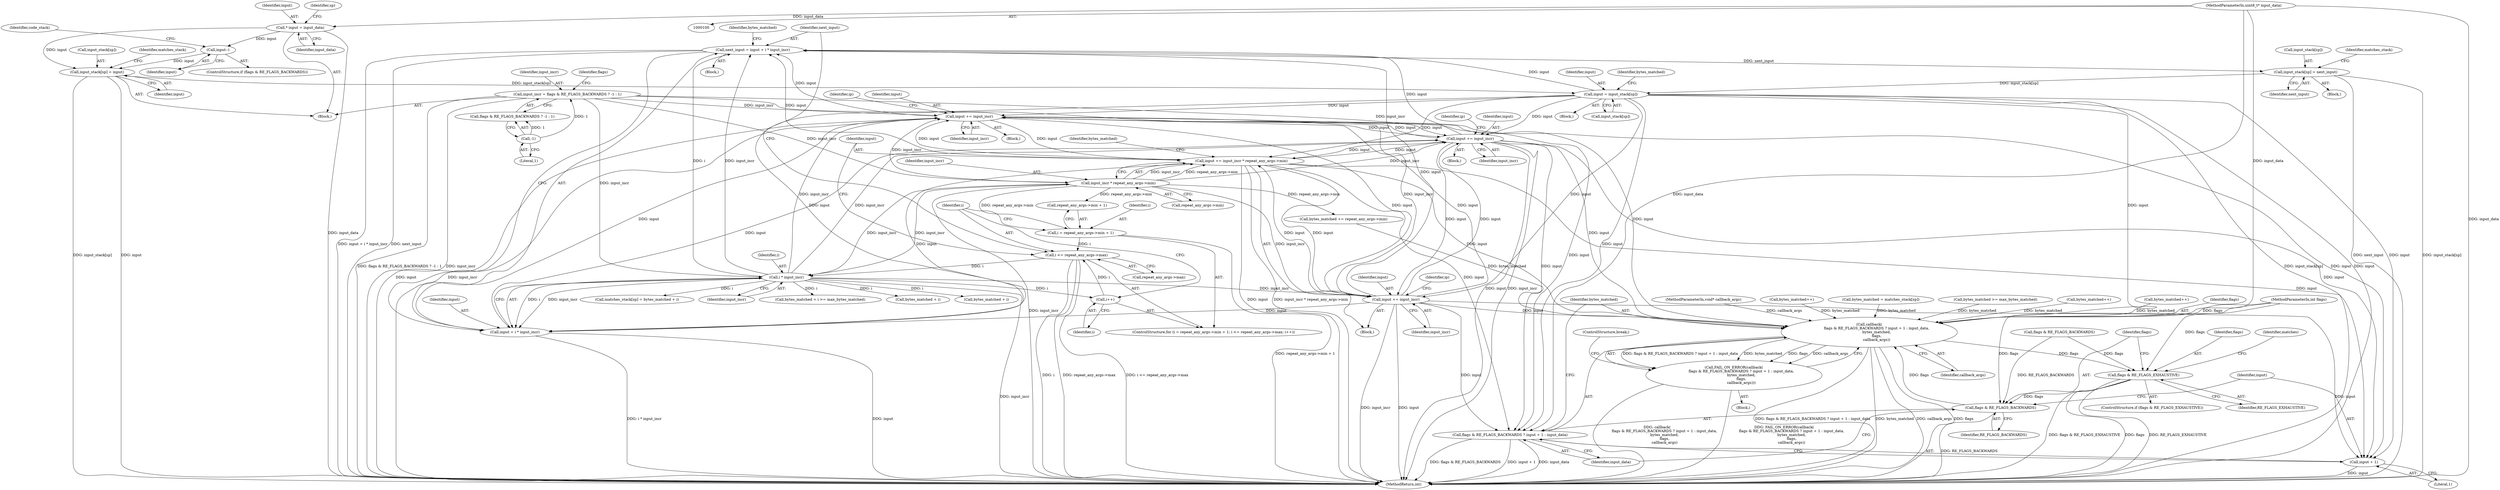 digraph "1_yara_992480c30f75943e9cd6245bb2015c7737f9b661@integer" {
"1000363" [label="(Call,next_input = input + i * input_incr)"];
"1000309" [label="(Call,input += input_incr)"];
"1000367" [label="(Call,i * input_incr)"];
"1000355" [label="(Call,i <= repeat_any_args->max)"];
"1000348" [label="(Call,i = repeat_any_args->min + 1)"];
"1000424" [label="(Call,input_incr * repeat_any_args->min)"];
"1000147" [label="(Call,input_incr = flags & RE_FLAGS_BACKWARDS ? -1 : 1)"];
"1000153" [label="(Call,-1)"];
"1000360" [label="(Call,i++)"];
"1000266" [label="(Call,input += input_incr)"];
"1000422" [label="(Call,input += input_incr * repeat_any_args->min)"];
"1000324" [label="(Call,input += input_incr)"];
"1000191" [label="(Call,input = input_stack[sp])"];
"1000167" [label="(Call,input_stack[sp] = input)"];
"1000119" [label="(Call,* input = input_data)"];
"1000102" [label="(MethodParameterIn,uint8_t* input_data)"];
"1000160" [label="(Call,input--)"];
"1000408" [label="(Call,input_stack[sp] = next_input)"];
"1000363" [label="(Call,next_input = input + i * input_incr)"];
"1000220" [label="(Call,callback(\n             flags & RE_FLAGS_BACKWARDS ? input + 1 : input_data,\n             bytes_matched,\n             flags,\n             callback_args))"];
"1000215" [label="(Call,flags & RE_FLAGS_EXHAUSTIVE)"];
"1000222" [label="(Call,flags & RE_FLAGS_BACKWARDS)"];
"1000219" [label="(Call,FAIL_ON_ERROR(callback(\n             flags & RE_FLAGS_BACKWARDS ? input + 1 : input_data,\n             bytes_matched,\n             flags,\n             callback_args)))"];
"1000221" [label="(Call,flags & RE_FLAGS_BACKWARDS ? input + 1 : input_data)"];
"1000225" [label="(Call,input + 1)"];
"1000365" [label="(Call,input + i * input_incr)"];
"1000326" [label="(Identifier,input_incr)"];
"1000349" [label="(Identifier,i)"];
"1000220" [label="(Call,callback(\n             flags & RE_FLAGS_BACKWARDS ? input + 1 : input_data,\n             bytes_matched,\n             flags,\n             callback_args))"];
"1000311" [label="(Identifier,input_incr)"];
"1000362" [label="(Block,)"];
"1000232" [label="(ControlStructure,break;)"];
"1000422" [label="(Call,input += input_incr * repeat_any_args->min)"];
"1000270" [label="(Identifier,ip)"];
"1000373" [label="(Identifier,bytes_matched)"];
"1000219" [label="(Call,FAIL_ON_ERROR(callback(\n             flags & RE_FLAGS_BACKWARDS ? input + 1 : input_data,\n             bytes_matched,\n             flags,\n             callback_args)))"];
"1000156" [label="(ControlStructure,if (flags & RE_FLAGS_BACKWARDS))"];
"1000217" [label="(Identifier,RE_FLAGS_EXHAUSTIVE)"];
"1000228" [label="(Identifier,input_data)"];
"1000426" [label="(Call,repeat_any_args->min)"];
"1000154" [label="(Literal,1)"];
"1000306" [label="(Block,)"];
"1000313" [label="(Identifier,ip)"];
"1000356" [label="(Identifier,i)"];
"1000395" [label="(Block,)"];
"1000328" [label="(Identifier,ip)"];
"1000227" [label="(Literal,1)"];
"1000325" [label="(Identifier,input)"];
"1000367" [label="(Call,i * input_incr)"];
"1000371" [label="(Call,bytes_matched + i >= max_bytes_matched)"];
"1000167" [label="(Call,input_stack[sp] = input)"];
"1000215" [label="(Call,flags & RE_FLAGS_EXHAUSTIVE)"];
"1000109" [label="(Block,)"];
"1000171" [label="(Identifier,input)"];
"1000120" [label="(Identifier,input)"];
"1000161" [label="(Identifier,input)"];
"1000164" [label="(Identifier,code_stack)"];
"1000119" [label="(Call,* input = input_data)"];
"1000309" [label="(Call,input += input_incr)"];
"1000160" [label="(Call,input--)"];
"1000216" [label="(Identifier,flags)"];
"1000264" [label="(Call,bytes_matched++)"];
"1000452" [label="(MethodReturn,int)"];
"1000168" [label="(Call,input_stack[sp])"];
"1000423" [label="(Identifier,input)"];
"1000102" [label="(MethodParameterIn,uint8_t* input_data)"];
"1000149" [label="(Call,flags & RE_FLAGS_BACKWARDS ? -1 : 1)"];
"1000365" [label="(Call,input + i * input_incr)"];
"1000263" [label="(Block,)"];
"1000226" [label="(Identifier,input)"];
"1000192" [label="(Identifier,input)"];
"1000231" [label="(Identifier,callback_args)"];
"1000361" [label="(Identifier,i)"];
"1000310" [label="(Identifier,input)"];
"1000425" [label="(Identifier,input_incr)"];
"1000348" [label="(Call,i = repeat_any_args->min + 1)"];
"1000224" [label="(Identifier,RE_FLAGS_BACKWARDS)"];
"1000360" [label="(Call,i++)"];
"1000372" [label="(Call,bytes_matched + i)"];
"1000222" [label="(Call,flags & RE_FLAGS_BACKWARDS)"];
"1000157" [label="(Call,flags & RE_FLAGS_BACKWARDS)"];
"1000148" [label="(Identifier,input_incr)"];
"1000147" [label="(Call,input_incr = flags & RE_FLAGS_BACKWARDS ? -1 : 1)"];
"1000409" [label="(Call,input_stack[sp])"];
"1000230" [label="(Identifier,flags)"];
"1000183" [label="(Block,)"];
"1000153" [label="(Call,-1)"];
"1000131" [label="(Identifier,sp)"];
"1000107" [label="(MethodParameterIn,void* callback_args)"];
"1000347" [label="(ControlStructure,for (i = repeat_any_args->min + 1; i <= repeat_any_args->max; i++))"];
"1000253" [label="(Block,)"];
"1000268" [label="(Identifier,input_incr)"];
"1000368" [label="(Identifier,i)"];
"1000408" [label="(Call,input_stack[sp] = next_input)"];
"1000174" [label="(Identifier,matches_stack)"];
"1000417" [label="(Call,bytes_matched + i)"];
"1000105" [label="(MethodParameterIn,int flags)"];
"1000158" [label="(Identifier,flags)"];
"1000121" [label="(Identifier,input_data)"];
"1000324" [label="(Call,input += input_incr)"];
"1000369" [label="(Identifier,input_incr)"];
"1000364" [label="(Identifier,next_input)"];
"1000197" [label="(Identifier,bytes_matched)"];
"1000307" [label="(Call,bytes_matched++)"];
"1000413" [label="(Call,matches_stack[sp] = bytes_matched + i)"];
"1000196" [label="(Call,bytes_matched = matches_stack[sp])"];
"1000355" [label="(Call,i <= repeat_any_args->max)"];
"1000221" [label="(Call,flags & RE_FLAGS_BACKWARDS ? input + 1 : input_data)"];
"1000267" [label="(Identifier,input)"];
"1000246" [label="(Call,bytes_matched >= max_bytes_matched)"];
"1000191" [label="(Call,input = input_stack[sp])"];
"1000424" [label="(Call,input_incr * repeat_any_args->min)"];
"1000223" [label="(Identifier,flags)"];
"1000225" [label="(Call,input + 1)"];
"1000214" [label="(ControlStructure,if (flags & RE_FLAGS_EXHAUSTIVE))"];
"1000237" [label="(Identifier,matches)"];
"1000229" [label="(Identifier,bytes_matched)"];
"1000266" [label="(Call,input += input_incr)"];
"1000429" [label="(Call,bytes_matched += repeat_any_args->min)"];
"1000322" [label="(Call,bytes_matched++)"];
"1000350" [label="(Call,repeat_any_args->min + 1)"];
"1000430" [label="(Identifier,bytes_matched)"];
"1000412" [label="(Identifier,next_input)"];
"1000357" [label="(Call,repeat_any_args->max)"];
"1000218" [label="(Block,)"];
"1000415" [label="(Identifier,matches_stack)"];
"1000363" [label="(Call,next_input = input + i * input_incr)"];
"1000193" [label="(Call,input_stack[sp])"];
"1000366" [label="(Identifier,input)"];
"1000363" -> "1000362"  [label="AST: "];
"1000363" -> "1000365"  [label="CFG: "];
"1000364" -> "1000363"  [label="AST: "];
"1000365" -> "1000363"  [label="AST: "];
"1000373" -> "1000363"  [label="CFG: "];
"1000363" -> "1000452"  [label="DDG: input + i * input_incr"];
"1000363" -> "1000452"  [label="DDG: next_input"];
"1000309" -> "1000363"  [label="DDG: input"];
"1000266" -> "1000363"  [label="DDG: input"];
"1000422" -> "1000363"  [label="DDG: input"];
"1000324" -> "1000363"  [label="DDG: input"];
"1000191" -> "1000363"  [label="DDG: input"];
"1000367" -> "1000363"  [label="DDG: i"];
"1000367" -> "1000363"  [label="DDG: input_incr"];
"1000363" -> "1000408"  [label="DDG: next_input"];
"1000309" -> "1000306"  [label="AST: "];
"1000309" -> "1000311"  [label="CFG: "];
"1000310" -> "1000309"  [label="AST: "];
"1000311" -> "1000309"  [label="AST: "];
"1000313" -> "1000309"  [label="CFG: "];
"1000309" -> "1000452"  [label="DDG: input"];
"1000309" -> "1000452"  [label="DDG: input_incr"];
"1000309" -> "1000220"  [label="DDG: input"];
"1000309" -> "1000221"  [label="DDG: input"];
"1000309" -> "1000225"  [label="DDG: input"];
"1000309" -> "1000266"  [label="DDG: input"];
"1000367" -> "1000309"  [label="DDG: input_incr"];
"1000424" -> "1000309"  [label="DDG: input_incr"];
"1000147" -> "1000309"  [label="DDG: input_incr"];
"1000266" -> "1000309"  [label="DDG: input"];
"1000422" -> "1000309"  [label="DDG: input"];
"1000324" -> "1000309"  [label="DDG: input"];
"1000191" -> "1000309"  [label="DDG: input"];
"1000309" -> "1000324"  [label="DDG: input"];
"1000309" -> "1000365"  [label="DDG: input"];
"1000309" -> "1000422"  [label="DDG: input"];
"1000367" -> "1000365"  [label="AST: "];
"1000367" -> "1000369"  [label="CFG: "];
"1000368" -> "1000367"  [label="AST: "];
"1000369" -> "1000367"  [label="AST: "];
"1000365" -> "1000367"  [label="CFG: "];
"1000367" -> "1000452"  [label="DDG: input_incr"];
"1000367" -> "1000266"  [label="DDG: input_incr"];
"1000367" -> "1000324"  [label="DDG: input_incr"];
"1000367" -> "1000360"  [label="DDG: i"];
"1000367" -> "1000365"  [label="DDG: i"];
"1000367" -> "1000365"  [label="DDG: input_incr"];
"1000355" -> "1000367"  [label="DDG: i"];
"1000424" -> "1000367"  [label="DDG: input_incr"];
"1000147" -> "1000367"  [label="DDG: input_incr"];
"1000367" -> "1000371"  [label="DDG: i"];
"1000367" -> "1000372"  [label="DDG: i"];
"1000367" -> "1000413"  [label="DDG: i"];
"1000367" -> "1000417"  [label="DDG: i"];
"1000367" -> "1000424"  [label="DDG: input_incr"];
"1000355" -> "1000347"  [label="AST: "];
"1000355" -> "1000357"  [label="CFG: "];
"1000356" -> "1000355"  [label="AST: "];
"1000357" -> "1000355"  [label="AST: "];
"1000364" -> "1000355"  [label="CFG: "];
"1000423" -> "1000355"  [label="CFG: "];
"1000355" -> "1000452"  [label="DDG: i"];
"1000355" -> "1000452"  [label="DDG: repeat_any_args->max"];
"1000355" -> "1000452"  [label="DDG: i <= repeat_any_args->max"];
"1000348" -> "1000355"  [label="DDG: i"];
"1000360" -> "1000355"  [label="DDG: i"];
"1000348" -> "1000347"  [label="AST: "];
"1000348" -> "1000350"  [label="CFG: "];
"1000349" -> "1000348"  [label="AST: "];
"1000350" -> "1000348"  [label="AST: "];
"1000356" -> "1000348"  [label="CFG: "];
"1000348" -> "1000452"  [label="DDG: repeat_any_args->min + 1"];
"1000424" -> "1000348"  [label="DDG: repeat_any_args->min"];
"1000424" -> "1000422"  [label="AST: "];
"1000424" -> "1000426"  [label="CFG: "];
"1000425" -> "1000424"  [label="AST: "];
"1000426" -> "1000424"  [label="AST: "];
"1000422" -> "1000424"  [label="CFG: "];
"1000424" -> "1000452"  [label="DDG: input_incr"];
"1000424" -> "1000266"  [label="DDG: input_incr"];
"1000424" -> "1000324"  [label="DDG: input_incr"];
"1000424" -> "1000350"  [label="DDG: repeat_any_args->min"];
"1000424" -> "1000422"  [label="DDG: input_incr"];
"1000424" -> "1000422"  [label="DDG: repeat_any_args->min"];
"1000147" -> "1000424"  [label="DDG: input_incr"];
"1000424" -> "1000429"  [label="DDG: repeat_any_args->min"];
"1000147" -> "1000109"  [label="AST: "];
"1000147" -> "1000149"  [label="CFG: "];
"1000148" -> "1000147"  [label="AST: "];
"1000149" -> "1000147"  [label="AST: "];
"1000158" -> "1000147"  [label="CFG: "];
"1000147" -> "1000452"  [label="DDG: flags & RE_FLAGS_BACKWARDS ? -1 : 1"];
"1000147" -> "1000452"  [label="DDG: input_incr"];
"1000153" -> "1000147"  [label="DDG: 1"];
"1000147" -> "1000266"  [label="DDG: input_incr"];
"1000147" -> "1000324"  [label="DDG: input_incr"];
"1000153" -> "1000149"  [label="AST: "];
"1000153" -> "1000154"  [label="CFG: "];
"1000154" -> "1000153"  [label="AST: "];
"1000149" -> "1000153"  [label="CFG: "];
"1000153" -> "1000149"  [label="DDG: 1"];
"1000360" -> "1000347"  [label="AST: "];
"1000360" -> "1000361"  [label="CFG: "];
"1000361" -> "1000360"  [label="AST: "];
"1000356" -> "1000360"  [label="CFG: "];
"1000266" -> "1000263"  [label="AST: "];
"1000266" -> "1000268"  [label="CFG: "];
"1000267" -> "1000266"  [label="AST: "];
"1000268" -> "1000266"  [label="AST: "];
"1000270" -> "1000266"  [label="CFG: "];
"1000266" -> "1000452"  [label="DDG: input"];
"1000266" -> "1000452"  [label="DDG: input_incr"];
"1000266" -> "1000220"  [label="DDG: input"];
"1000266" -> "1000221"  [label="DDG: input"];
"1000266" -> "1000225"  [label="DDG: input"];
"1000422" -> "1000266"  [label="DDG: input"];
"1000324" -> "1000266"  [label="DDG: input"];
"1000191" -> "1000266"  [label="DDG: input"];
"1000266" -> "1000324"  [label="DDG: input"];
"1000266" -> "1000365"  [label="DDG: input"];
"1000266" -> "1000422"  [label="DDG: input"];
"1000422" -> "1000253"  [label="AST: "];
"1000423" -> "1000422"  [label="AST: "];
"1000430" -> "1000422"  [label="CFG: "];
"1000422" -> "1000452"  [label="DDG: input"];
"1000422" -> "1000452"  [label="DDG: input_incr * repeat_any_args->min"];
"1000422" -> "1000220"  [label="DDG: input"];
"1000422" -> "1000221"  [label="DDG: input"];
"1000422" -> "1000225"  [label="DDG: input"];
"1000422" -> "1000324"  [label="DDG: input"];
"1000422" -> "1000365"  [label="DDG: input"];
"1000324" -> "1000422"  [label="DDG: input"];
"1000191" -> "1000422"  [label="DDG: input"];
"1000324" -> "1000253"  [label="AST: "];
"1000324" -> "1000326"  [label="CFG: "];
"1000325" -> "1000324"  [label="AST: "];
"1000326" -> "1000324"  [label="AST: "];
"1000328" -> "1000324"  [label="CFG: "];
"1000324" -> "1000452"  [label="DDG: input_incr"];
"1000324" -> "1000452"  [label="DDG: input"];
"1000324" -> "1000220"  [label="DDG: input"];
"1000324" -> "1000221"  [label="DDG: input"];
"1000324" -> "1000225"  [label="DDG: input"];
"1000191" -> "1000324"  [label="DDG: input"];
"1000324" -> "1000365"  [label="DDG: input"];
"1000191" -> "1000183"  [label="AST: "];
"1000191" -> "1000193"  [label="CFG: "];
"1000192" -> "1000191"  [label="AST: "];
"1000193" -> "1000191"  [label="AST: "];
"1000197" -> "1000191"  [label="CFG: "];
"1000191" -> "1000452"  [label="DDG: input_stack[sp]"];
"1000191" -> "1000452"  [label="DDG: input"];
"1000167" -> "1000191"  [label="DDG: input_stack[sp]"];
"1000408" -> "1000191"  [label="DDG: input_stack[sp]"];
"1000191" -> "1000220"  [label="DDG: input"];
"1000191" -> "1000221"  [label="DDG: input"];
"1000191" -> "1000225"  [label="DDG: input"];
"1000191" -> "1000365"  [label="DDG: input"];
"1000167" -> "1000109"  [label="AST: "];
"1000167" -> "1000171"  [label="CFG: "];
"1000168" -> "1000167"  [label="AST: "];
"1000171" -> "1000167"  [label="AST: "];
"1000174" -> "1000167"  [label="CFG: "];
"1000167" -> "1000452"  [label="DDG: input_stack[sp]"];
"1000167" -> "1000452"  [label="DDG: input"];
"1000119" -> "1000167"  [label="DDG: input"];
"1000160" -> "1000167"  [label="DDG: input"];
"1000119" -> "1000109"  [label="AST: "];
"1000119" -> "1000121"  [label="CFG: "];
"1000120" -> "1000119"  [label="AST: "];
"1000121" -> "1000119"  [label="AST: "];
"1000131" -> "1000119"  [label="CFG: "];
"1000119" -> "1000452"  [label="DDG: input_data"];
"1000102" -> "1000119"  [label="DDG: input_data"];
"1000119" -> "1000160"  [label="DDG: input"];
"1000102" -> "1000100"  [label="AST: "];
"1000102" -> "1000452"  [label="DDG: input_data"];
"1000102" -> "1000220"  [label="DDG: input_data"];
"1000102" -> "1000221"  [label="DDG: input_data"];
"1000160" -> "1000156"  [label="AST: "];
"1000160" -> "1000161"  [label="CFG: "];
"1000161" -> "1000160"  [label="AST: "];
"1000164" -> "1000160"  [label="CFG: "];
"1000408" -> "1000395"  [label="AST: "];
"1000408" -> "1000412"  [label="CFG: "];
"1000409" -> "1000408"  [label="AST: "];
"1000412" -> "1000408"  [label="AST: "];
"1000415" -> "1000408"  [label="CFG: "];
"1000408" -> "1000452"  [label="DDG: input_stack[sp]"];
"1000408" -> "1000452"  [label="DDG: next_input"];
"1000220" -> "1000219"  [label="AST: "];
"1000220" -> "1000231"  [label="CFG: "];
"1000221" -> "1000220"  [label="AST: "];
"1000229" -> "1000220"  [label="AST: "];
"1000230" -> "1000220"  [label="AST: "];
"1000231" -> "1000220"  [label="AST: "];
"1000219" -> "1000220"  [label="CFG: "];
"1000220" -> "1000452"  [label="DDG: flags & RE_FLAGS_BACKWARDS ? input + 1 : input_data"];
"1000220" -> "1000452"  [label="DDG: bytes_matched"];
"1000220" -> "1000452"  [label="DDG: callback_args"];
"1000220" -> "1000452"  [label="DDG: flags"];
"1000220" -> "1000215"  [label="DDG: flags"];
"1000220" -> "1000219"  [label="DDG: flags & RE_FLAGS_BACKWARDS ? input + 1 : input_data"];
"1000220" -> "1000219"  [label="DDG: bytes_matched"];
"1000220" -> "1000219"  [label="DDG: flags"];
"1000220" -> "1000219"  [label="DDG: callback_args"];
"1000264" -> "1000220"  [label="DDG: bytes_matched"];
"1000196" -> "1000220"  [label="DDG: bytes_matched"];
"1000322" -> "1000220"  [label="DDG: bytes_matched"];
"1000429" -> "1000220"  [label="DDG: bytes_matched"];
"1000307" -> "1000220"  [label="DDG: bytes_matched"];
"1000246" -> "1000220"  [label="DDG: bytes_matched"];
"1000222" -> "1000220"  [label="DDG: flags"];
"1000105" -> "1000220"  [label="DDG: flags"];
"1000107" -> "1000220"  [label="DDG: callback_args"];
"1000215" -> "1000214"  [label="AST: "];
"1000215" -> "1000217"  [label="CFG: "];
"1000216" -> "1000215"  [label="AST: "];
"1000217" -> "1000215"  [label="AST: "];
"1000223" -> "1000215"  [label="CFG: "];
"1000237" -> "1000215"  [label="CFG: "];
"1000215" -> "1000452"  [label="DDG: flags"];
"1000215" -> "1000452"  [label="DDG: RE_FLAGS_EXHAUSTIVE"];
"1000215" -> "1000452"  [label="DDG: flags & RE_FLAGS_EXHAUSTIVE"];
"1000157" -> "1000215"  [label="DDG: flags"];
"1000105" -> "1000215"  [label="DDG: flags"];
"1000215" -> "1000222"  [label="DDG: flags"];
"1000222" -> "1000221"  [label="AST: "];
"1000222" -> "1000224"  [label="CFG: "];
"1000223" -> "1000222"  [label="AST: "];
"1000224" -> "1000222"  [label="AST: "];
"1000226" -> "1000222"  [label="CFG: "];
"1000228" -> "1000222"  [label="CFG: "];
"1000222" -> "1000452"  [label="DDG: RE_FLAGS_BACKWARDS"];
"1000105" -> "1000222"  [label="DDG: flags"];
"1000157" -> "1000222"  [label="DDG: RE_FLAGS_BACKWARDS"];
"1000219" -> "1000218"  [label="AST: "];
"1000232" -> "1000219"  [label="CFG: "];
"1000219" -> "1000452"  [label="DDG: FAIL_ON_ERROR(callback(\n             flags & RE_FLAGS_BACKWARDS ? input + 1 : input_data,\n             bytes_matched,\n             flags,\n             callback_args))"];
"1000219" -> "1000452"  [label="DDG: callback(\n             flags & RE_FLAGS_BACKWARDS ? input + 1 : input_data,\n             bytes_matched,\n             flags,\n             callback_args)"];
"1000221" -> "1000225"  [label="CFG: "];
"1000221" -> "1000228"  [label="CFG: "];
"1000225" -> "1000221"  [label="AST: "];
"1000228" -> "1000221"  [label="AST: "];
"1000229" -> "1000221"  [label="CFG: "];
"1000221" -> "1000452"  [label="DDG: input + 1"];
"1000221" -> "1000452"  [label="DDG: input_data"];
"1000221" -> "1000452"  [label="DDG: flags & RE_FLAGS_BACKWARDS"];
"1000225" -> "1000227"  [label="CFG: "];
"1000226" -> "1000225"  [label="AST: "];
"1000227" -> "1000225"  [label="AST: "];
"1000225" -> "1000452"  [label="DDG: input"];
"1000366" -> "1000365"  [label="AST: "];
"1000365" -> "1000452"  [label="DDG: i * input_incr"];
"1000365" -> "1000452"  [label="DDG: input"];
}

